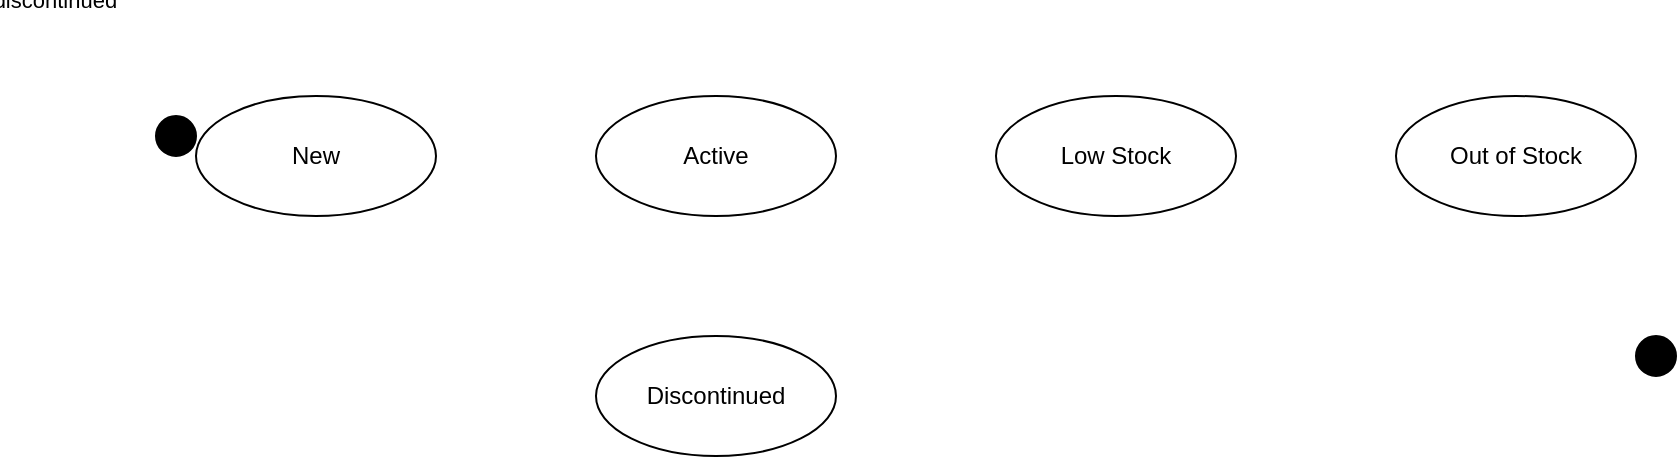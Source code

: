<?xml version="1.0" encoding="UTF-8"?>
<mxfile version="21.1.9" type="device">
  <diagram name="State Diagram" id="state-diagram">
    <mxGraphModel dx="1222" dy="798" grid="1" gridSize="10" guides="1" tooltips="1" connect="1" arrows="1" fold="1" page="1" pageScale="1" pageWidth="827" pageHeight="1169" math="0" shadow="0">
      <root>
        <mxCell id="0" />
        <mxCell id="1" parent="0" />
        
        <!-- States -->
        <mxCell id="state1" value="New" style="ellipse;whiteSpace=wrap;html=1;" vertex="1" parent="1">
          <mxGeometry x="40" y="40" width="120" height="60" as="geometry" />
        </mxCell>
        
        <mxCell id="state2" value="Active" style="ellipse;whiteSpace=wrap;html=1;" vertex="1" parent="1">
          <mxGeometry x="240" y="40" width="120" height="60" as="geometry" />
        </mxCell>
        
        <mxCell id="state3" value="Low Stock" style="ellipse;whiteSpace=wrap;html=1;" vertex="1" parent="1">
          <mxGeometry x="440" y="40" width="120" height="60" as="geometry" />
        </mxCell>
        
        <mxCell id="state4" value="Out of Stock" style="ellipse;whiteSpace=wrap;html=1;" vertex="1" parent="1">
          <mxGeometry x="640" y="40" width="120" height="60" as="geometry" />
        </mxCell>
        
        <mxCell id="state5" value="Discontinued" style="ellipse;whiteSpace=wrap;html=1;" vertex="1" parent="1">
          <mxGeometry x="240" y="160" width="120" height="60" as="geometry" />
        </mxCell>
        
        <!-- Start State -->
        <mxCell id="start" value="" style="ellipse;whiteSpace=wrap;html=1;fillColor=#000000;" vertex="1" parent="1">
          <mxGeometry x="20" y="50" width="20" height="20" as="geometry" />
        </mxCell>
        
        <!-- End State -->
        <mxCell id="end" value="" style="ellipse;whiteSpace=wrap;html=1;fillColor=#000000;" vertex="1" parent="1">
          <mxGeometry x="760" y="160" width="20" height="20" as="geometry" />
        </mxCell>

        <!-- Transitions -->
        <mxCell id="trans1" value="Added to inventory" style="endArrow=classic;html=1;rounded=0;exitX=1;exitY=0.5;entryX=0;entryY=0.5;" edge="1" parent="1" source="state1" target="state2" />
        
        <mxCell id="trans2" value="Stock below minimum" style="endArrow=classic;html=1;rounded=0;exitX=1;exitY=0.5;entryX=0;entryY=0.5;" edge="1" parent="1" source="state2" target="state3" />
        
        <mxCell id="trans3" value="Stock replenished" style="endArrow=classic;html=1;rounded=0;exitX=1;exitY=0.5;entryX=0;entryY=0.5;" edge="1" parent="1" source="state3" target="state2" />
        
        <mxCell id="trans4" value="Stock depleted" style="endArrow=classic;html=1;rounded=0;exitX=1;exitY=0.5;entryX=0;entryY=0.5;" edge="1" parent="1" source="state2" target="state4" />
        
        <mxCell id="trans5" value="Stock replenished" style="endArrow=classic;html=1;rounded=0;exitX=1;exitY=0.5;entryX=0;entryY=0.5;" edge="1" parent="1" source="state4" target="state2" />
        
        <mxCell id="trans6" value="Marked as discontinued" style="endArrow=classic;html=1;rounded=0;exitX=1;exitY=0.5;entryX=0;entryY=0.5;" edge="1" parent="1" source="state2" target="state5" />
        
        <!-- Start to New -->
        <mxCell id="trans_start" value="" style="endArrow=classic;html=1;rounded=0;exitX=1;exitY=0.5;entryX=0;entryY=0.5;" edge="1" parent="1" source="start" target="state1" />
        
        <!-- Discontinued to End -->
        <mxCell id="trans_end" value="" style="endArrow=classic;html=1;rounded=0;exitX=1;exitY=0.5;entryX=0;entryY=0.5;" edge="1" parent="1" source="state5" target="end" />
      </root>
    </mxGraphModel>
  </diagram>
</mxfile> 